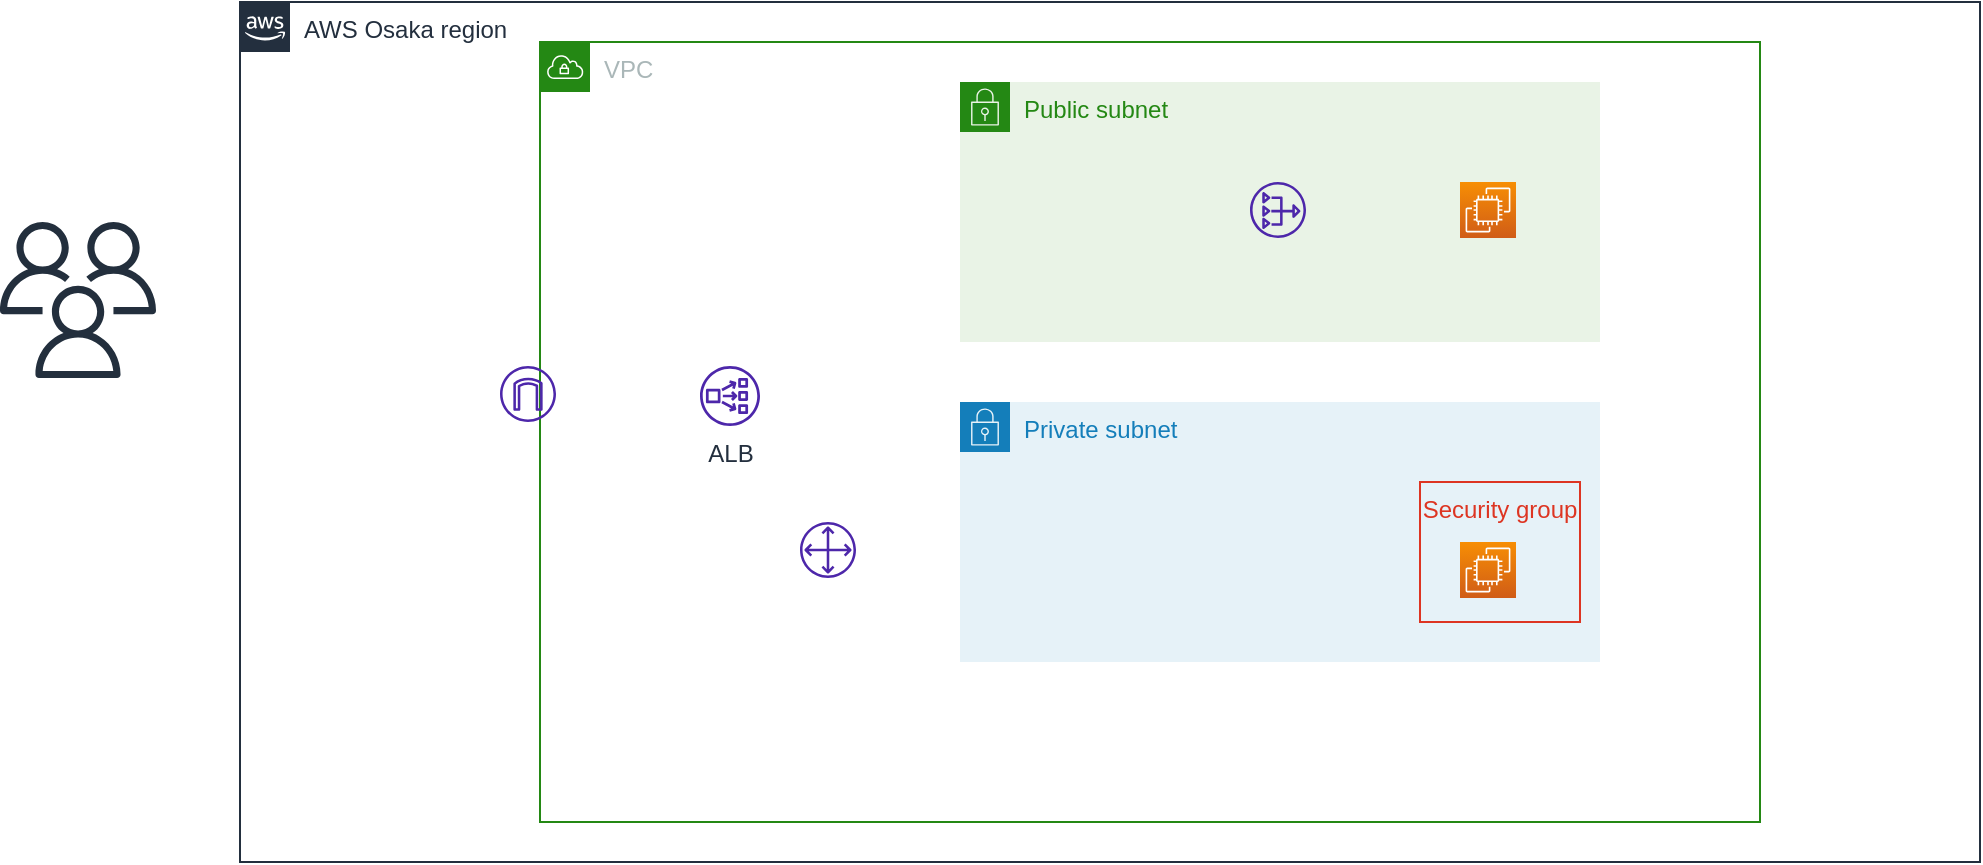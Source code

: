 <mxfile version="20.8.14" type="github">
  <diagram id="Ht1M8jgEwFfnCIfOTk4-" name="Page-1">
    <mxGraphModel dx="2404" dy="1463" grid="1" gridSize="10" guides="1" tooltips="1" connect="1" arrows="1" fold="1" page="1" pageScale="1" pageWidth="1169" pageHeight="827" math="0" shadow="0">
      <root>
        <mxCell id="0" />
        <mxCell id="1" parent="0" />
        <mxCell id="-XNdrCqVUTDZcVb2BsEK-1" value="AWS Osaka region" style="points=[[0,0],[0.25,0],[0.5,0],[0.75,0],[1,0],[1,0.25],[1,0.5],[1,0.75],[1,1],[0.75,1],[0.5,1],[0.25,1],[0,1],[0,0.75],[0,0.5],[0,0.25]];outlineConnect=0;gradientColor=none;html=1;whiteSpace=wrap;fontSize=12;fontStyle=0;container=1;pointerEvents=0;collapsible=0;recursiveResize=0;shape=mxgraph.aws4.group;grIcon=mxgraph.aws4.group_aws_cloud_alt;strokeColor=#232F3E;fillColor=none;verticalAlign=top;align=left;spacingLeft=30;fontColor=#232F3E;dashed=0;" vertex="1" parent="1">
          <mxGeometry x="80" y="-160" width="870" height="430" as="geometry" />
        </mxCell>
        <mxCell id="-XNdrCqVUTDZcVb2BsEK-3" value="Private subnet" style="points=[[0,0],[0.25,0],[0.5,0],[0.75,0],[1,0],[1,0.25],[1,0.5],[1,0.75],[1,1],[0.75,1],[0.5,1],[0.25,1],[0,1],[0,0.75],[0,0.5],[0,0.25]];outlineConnect=0;gradientColor=none;html=1;whiteSpace=wrap;fontSize=12;fontStyle=0;container=1;pointerEvents=0;collapsible=0;recursiveResize=0;shape=mxgraph.aws4.group;grIcon=mxgraph.aws4.group_security_group;grStroke=0;strokeColor=#147EBA;fillColor=#E6F2F8;verticalAlign=top;align=left;spacingLeft=30;fontColor=#147EBA;dashed=0;" vertex="1" parent="-XNdrCqVUTDZcVb2BsEK-1">
          <mxGeometry x="360" y="200" width="320" height="130" as="geometry" />
        </mxCell>
        <mxCell id="-XNdrCqVUTDZcVb2BsEK-2" value="Public subnet" style="points=[[0,0],[0.25,0],[0.5,0],[0.75,0],[1,0],[1,0.25],[1,0.5],[1,0.75],[1,1],[0.75,1],[0.5,1],[0.25,1],[0,1],[0,0.75],[0,0.5],[0,0.25]];outlineConnect=0;gradientColor=none;html=1;whiteSpace=wrap;fontSize=12;fontStyle=0;container=1;pointerEvents=0;collapsible=0;recursiveResize=0;shape=mxgraph.aws4.group;grIcon=mxgraph.aws4.group_security_group;grStroke=0;strokeColor=#248814;fillColor=#E9F3E6;verticalAlign=top;align=left;spacingLeft=30;fontColor=#248814;dashed=0;" vertex="1" parent="-XNdrCqVUTDZcVb2BsEK-1">
          <mxGeometry x="360" y="40" width="320" height="130" as="geometry" />
        </mxCell>
        <mxCell id="-XNdrCqVUTDZcVb2BsEK-4" value="VPC" style="points=[[0,0],[0.25,0],[0.5,0],[0.75,0],[1,0],[1,0.25],[1,0.5],[1,0.75],[1,1],[0.75,1],[0.5,1],[0.25,1],[0,1],[0,0.75],[0,0.5],[0,0.25]];outlineConnect=0;gradientColor=none;html=1;whiteSpace=wrap;fontSize=12;fontStyle=0;container=1;pointerEvents=0;collapsible=0;recursiveResize=0;shape=mxgraph.aws4.group;grIcon=mxgraph.aws4.group_vpc;strokeColor=#248814;fillColor=none;verticalAlign=top;align=left;spacingLeft=30;fontColor=#AAB7B8;dashed=0;" vertex="1" parent="-XNdrCqVUTDZcVb2BsEK-1">
          <mxGeometry x="150" y="20" width="610" height="390" as="geometry" />
        </mxCell>
        <mxCell id="-XNdrCqVUTDZcVb2BsEK-5" value="" style="sketch=0;outlineConnect=0;fontColor=#232F3E;gradientColor=none;fillColor=#4D27AA;strokeColor=none;dashed=0;verticalLabelPosition=bottom;verticalAlign=top;align=center;html=1;fontSize=12;fontStyle=0;aspect=fixed;pointerEvents=1;shape=mxgraph.aws4.internet_gateway;" vertex="1" parent="-XNdrCqVUTDZcVb2BsEK-4">
          <mxGeometry x="-20" y="162" width="28" height="28" as="geometry" />
        </mxCell>
        <mxCell id="-XNdrCqVUTDZcVb2BsEK-7" value="" style="sketch=0;outlineConnect=0;fontColor=#232F3E;gradientColor=none;fillColor=#4D27AA;strokeColor=none;dashed=0;verticalLabelPosition=bottom;verticalAlign=top;align=center;html=1;fontSize=12;fontStyle=0;aspect=fixed;pointerEvents=1;shape=mxgraph.aws4.nat_gateway;" vertex="1" parent="-XNdrCqVUTDZcVb2BsEK-4">
          <mxGeometry x="355" y="70" width="28" height="28" as="geometry" />
        </mxCell>
        <mxCell id="-XNdrCqVUTDZcVb2BsEK-8" value="" style="sketch=0;points=[[0,0,0],[0.25,0,0],[0.5,0,0],[0.75,0,0],[1,0,0],[0,1,0],[0.25,1,0],[0.5,1,0],[0.75,1,0],[1,1,0],[0,0.25,0],[0,0.5,0],[0,0.75,0],[1,0.25,0],[1,0.5,0],[1,0.75,0]];outlineConnect=0;fontColor=#232F3E;gradientColor=#F78E04;gradientDirection=north;fillColor=#D05C17;strokeColor=#ffffff;dashed=0;verticalLabelPosition=bottom;verticalAlign=top;align=center;html=1;fontSize=12;fontStyle=0;aspect=fixed;shape=mxgraph.aws4.resourceIcon;resIcon=mxgraph.aws4.ec2;" vertex="1" parent="-XNdrCqVUTDZcVb2BsEK-4">
          <mxGeometry x="460" y="250" width="28" height="28" as="geometry" />
        </mxCell>
        <mxCell id="-XNdrCqVUTDZcVb2BsEK-9" value="" style="sketch=0;points=[[0,0,0],[0.25,0,0],[0.5,0,0],[0.75,0,0],[1,0,0],[0,1,0],[0.25,1,0],[0.5,1,0],[0.75,1,0],[1,1,0],[0,0.25,0],[0,0.5,0],[0,0.75,0],[1,0.25,0],[1,0.5,0],[1,0.75,0]];outlineConnect=0;fontColor=#232F3E;gradientColor=#F78E04;gradientDirection=north;fillColor=#D05C17;strokeColor=#ffffff;dashed=0;verticalLabelPosition=bottom;verticalAlign=top;align=center;html=1;fontSize=12;fontStyle=0;aspect=fixed;shape=mxgraph.aws4.resourceIcon;resIcon=mxgraph.aws4.ec2;" vertex="1" parent="-XNdrCqVUTDZcVb2BsEK-4">
          <mxGeometry x="460" y="70" width="28" height="28" as="geometry" />
        </mxCell>
        <mxCell id="-XNdrCqVUTDZcVb2BsEK-10" value="ALB" style="sketch=0;outlineConnect=0;fontColor=#232F3E;gradientColor=none;fillColor=#4D27AA;strokeColor=none;dashed=0;verticalLabelPosition=bottom;verticalAlign=top;align=center;html=1;fontSize=12;fontStyle=0;aspect=fixed;pointerEvents=1;shape=mxgraph.aws4.network_load_balancer;" vertex="1" parent="-XNdrCqVUTDZcVb2BsEK-4">
          <mxGeometry x="80" y="162" width="30" height="30" as="geometry" />
        </mxCell>
        <mxCell id="-XNdrCqVUTDZcVb2BsEK-18" value="Security group" style="fillColor=none;strokeColor=#DD3522;verticalAlign=top;fontStyle=0;fontColor=#DD3522;" vertex="1" parent="-XNdrCqVUTDZcVb2BsEK-4">
          <mxGeometry x="440" y="220" width="80" height="70" as="geometry" />
        </mxCell>
        <mxCell id="-XNdrCqVUTDZcVb2BsEK-6" value="" style="sketch=0;outlineConnect=0;fontColor=#232F3E;gradientColor=none;fillColor=#4D27AA;strokeColor=none;dashed=0;verticalLabelPosition=bottom;verticalAlign=top;align=center;html=1;fontSize=12;fontStyle=0;aspect=fixed;pointerEvents=1;shape=mxgraph.aws4.customer_gateway;" vertex="1" parent="1">
          <mxGeometry x="360" y="100" width="28" height="28" as="geometry" />
        </mxCell>
        <mxCell id="-XNdrCqVUTDZcVb2BsEK-19" value="" style="sketch=0;outlineConnect=0;fontColor=#232F3E;gradientColor=none;fillColor=#232F3D;strokeColor=none;dashed=0;verticalLabelPosition=bottom;verticalAlign=top;align=center;html=1;fontSize=12;fontStyle=0;aspect=fixed;pointerEvents=1;shape=mxgraph.aws4.users;" vertex="1" parent="1">
          <mxGeometry x="-40" y="-50" width="78" height="78" as="geometry" />
        </mxCell>
      </root>
    </mxGraphModel>
  </diagram>
</mxfile>

